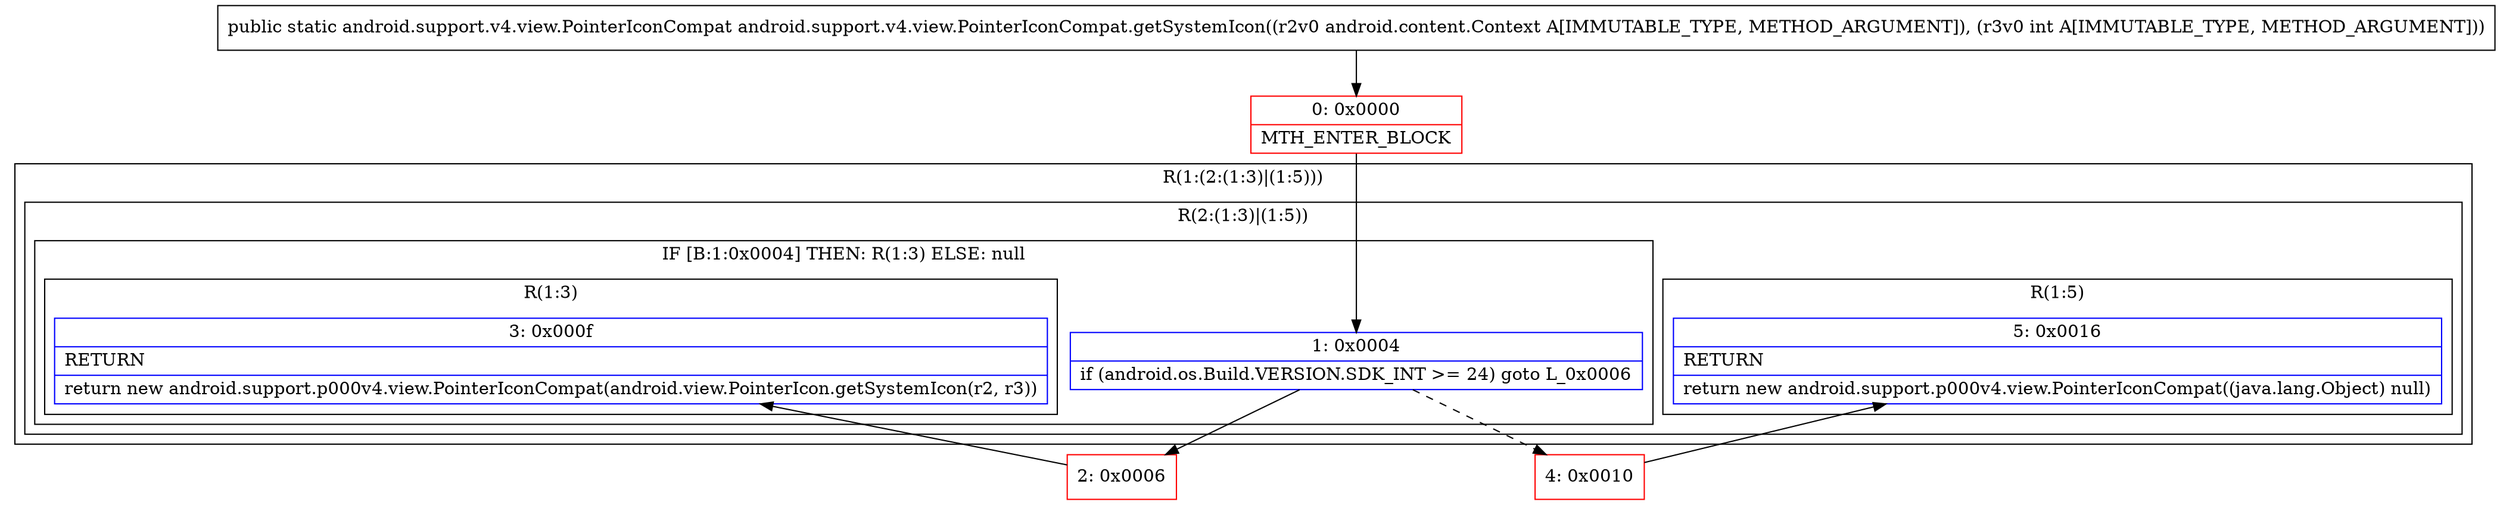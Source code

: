 digraph "CFG forandroid.support.v4.view.PointerIconCompat.getSystemIcon(Landroid\/content\/Context;I)Landroid\/support\/v4\/view\/PointerIconCompat;" {
subgraph cluster_Region_722609106 {
label = "R(1:(2:(1:3)|(1:5)))";
node [shape=record,color=blue];
subgraph cluster_Region_1596975347 {
label = "R(2:(1:3)|(1:5))";
node [shape=record,color=blue];
subgraph cluster_IfRegion_1810528911 {
label = "IF [B:1:0x0004] THEN: R(1:3) ELSE: null";
node [shape=record,color=blue];
Node_1 [shape=record,label="{1\:\ 0x0004|if (android.os.Build.VERSION.SDK_INT \>= 24) goto L_0x0006\l}"];
subgraph cluster_Region_1297069922 {
label = "R(1:3)";
node [shape=record,color=blue];
Node_3 [shape=record,label="{3\:\ 0x000f|RETURN\l|return new android.support.p000v4.view.PointerIconCompat(android.view.PointerIcon.getSystemIcon(r2, r3))\l}"];
}
}
subgraph cluster_Region_2012811690 {
label = "R(1:5)";
node [shape=record,color=blue];
Node_5 [shape=record,label="{5\:\ 0x0016|RETURN\l|return new android.support.p000v4.view.PointerIconCompat((java.lang.Object) null)\l}"];
}
}
}
Node_0 [shape=record,color=red,label="{0\:\ 0x0000|MTH_ENTER_BLOCK\l}"];
Node_2 [shape=record,color=red,label="{2\:\ 0x0006}"];
Node_4 [shape=record,color=red,label="{4\:\ 0x0010}"];
MethodNode[shape=record,label="{public static android.support.v4.view.PointerIconCompat android.support.v4.view.PointerIconCompat.getSystemIcon((r2v0 android.content.Context A[IMMUTABLE_TYPE, METHOD_ARGUMENT]), (r3v0 int A[IMMUTABLE_TYPE, METHOD_ARGUMENT])) }"];
MethodNode -> Node_0;
Node_1 -> Node_2;
Node_1 -> Node_4[style=dashed];
Node_0 -> Node_1;
Node_2 -> Node_3;
Node_4 -> Node_5;
}

